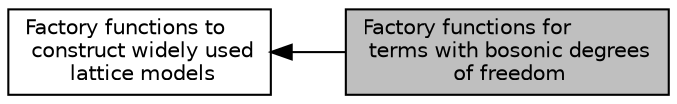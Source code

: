 digraph "Factory functions for terms with bosonic degrees of freedom"
{
  edge [fontname="Helvetica",fontsize="10",labelfontname="Helvetica",labelfontsize="10"];
  node [fontname="Helvetica",fontsize="10",shape=record];
  rankdir=LR;
  Node1 [label="Factory functions to\l construct widely used\l lattice models",height=0.2,width=0.4,color="black", fillcolor="white", style="filled",URL="$group___lattice_presets.html"];
  Node0 [label="Factory functions for\l terms with bosonic degrees\l of freedom",height=0.2,width=0.4,color="black", fillcolor="grey75", style="filled", fontcolor="black"];
  Node1->Node0 [shape=plaintext, dir="back", style="solid"];
}
